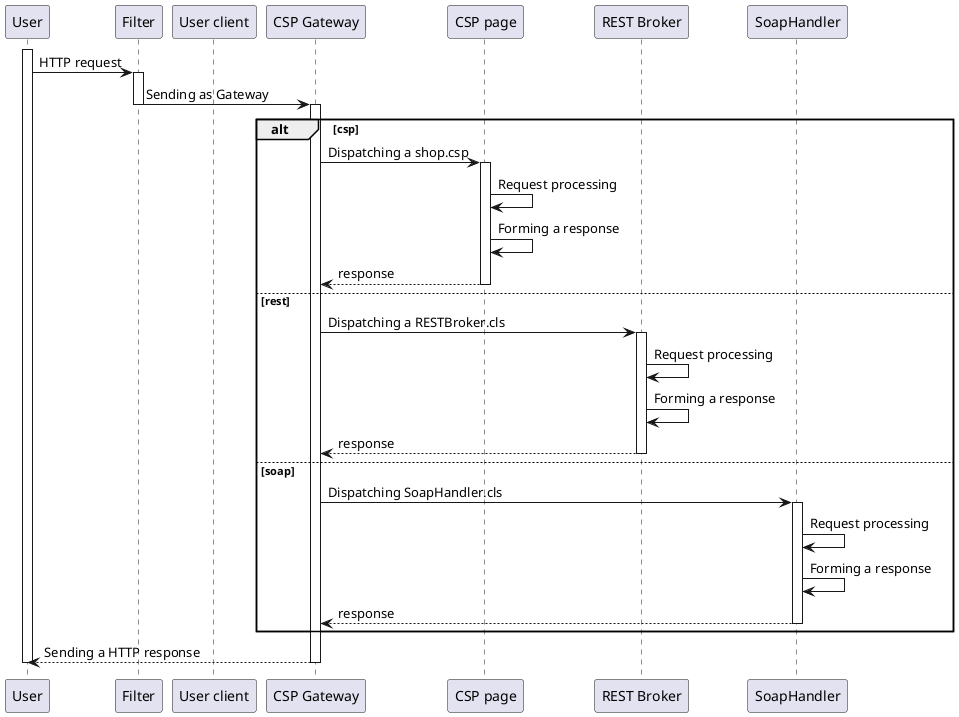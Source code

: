 @startuml
participant "User" as user
participant "Filter" as filter
participant "User client" as user_client
participant "CSP Gateway" as gateway
participant "CSP page" as csp
participant "REST Broker" as rest
participant "SoapHandler" as soap

activate user
user -> filter : HTTP request
activate filter
filter -> gateway : Sending as Gateway
deactivate filter
activate gateway

alt csp
gateway -> csp : Dispatching a shop.csp
activate csp
csp -> csp : Request processing
csp -> csp : Forming a response
csp --> gateway : response
deactivate csp

else rest
gateway -> rest : Dispatching a RESTBroker.cls
activate rest
rest -> rest : Request processing
rest -> rest : Forming a response
rest --> gateway : response
deactivate rest

else soap
gateway -> soap : Dispatching SoapHandler.cls
activate soap
soap -> soap : Request processing
soap -> soap : Forming a response
soap --> gateway : response
deactivate soap

end

gateway --> user : Sending a HTTP response
deactivate gateway
deactivate user

@enduml
